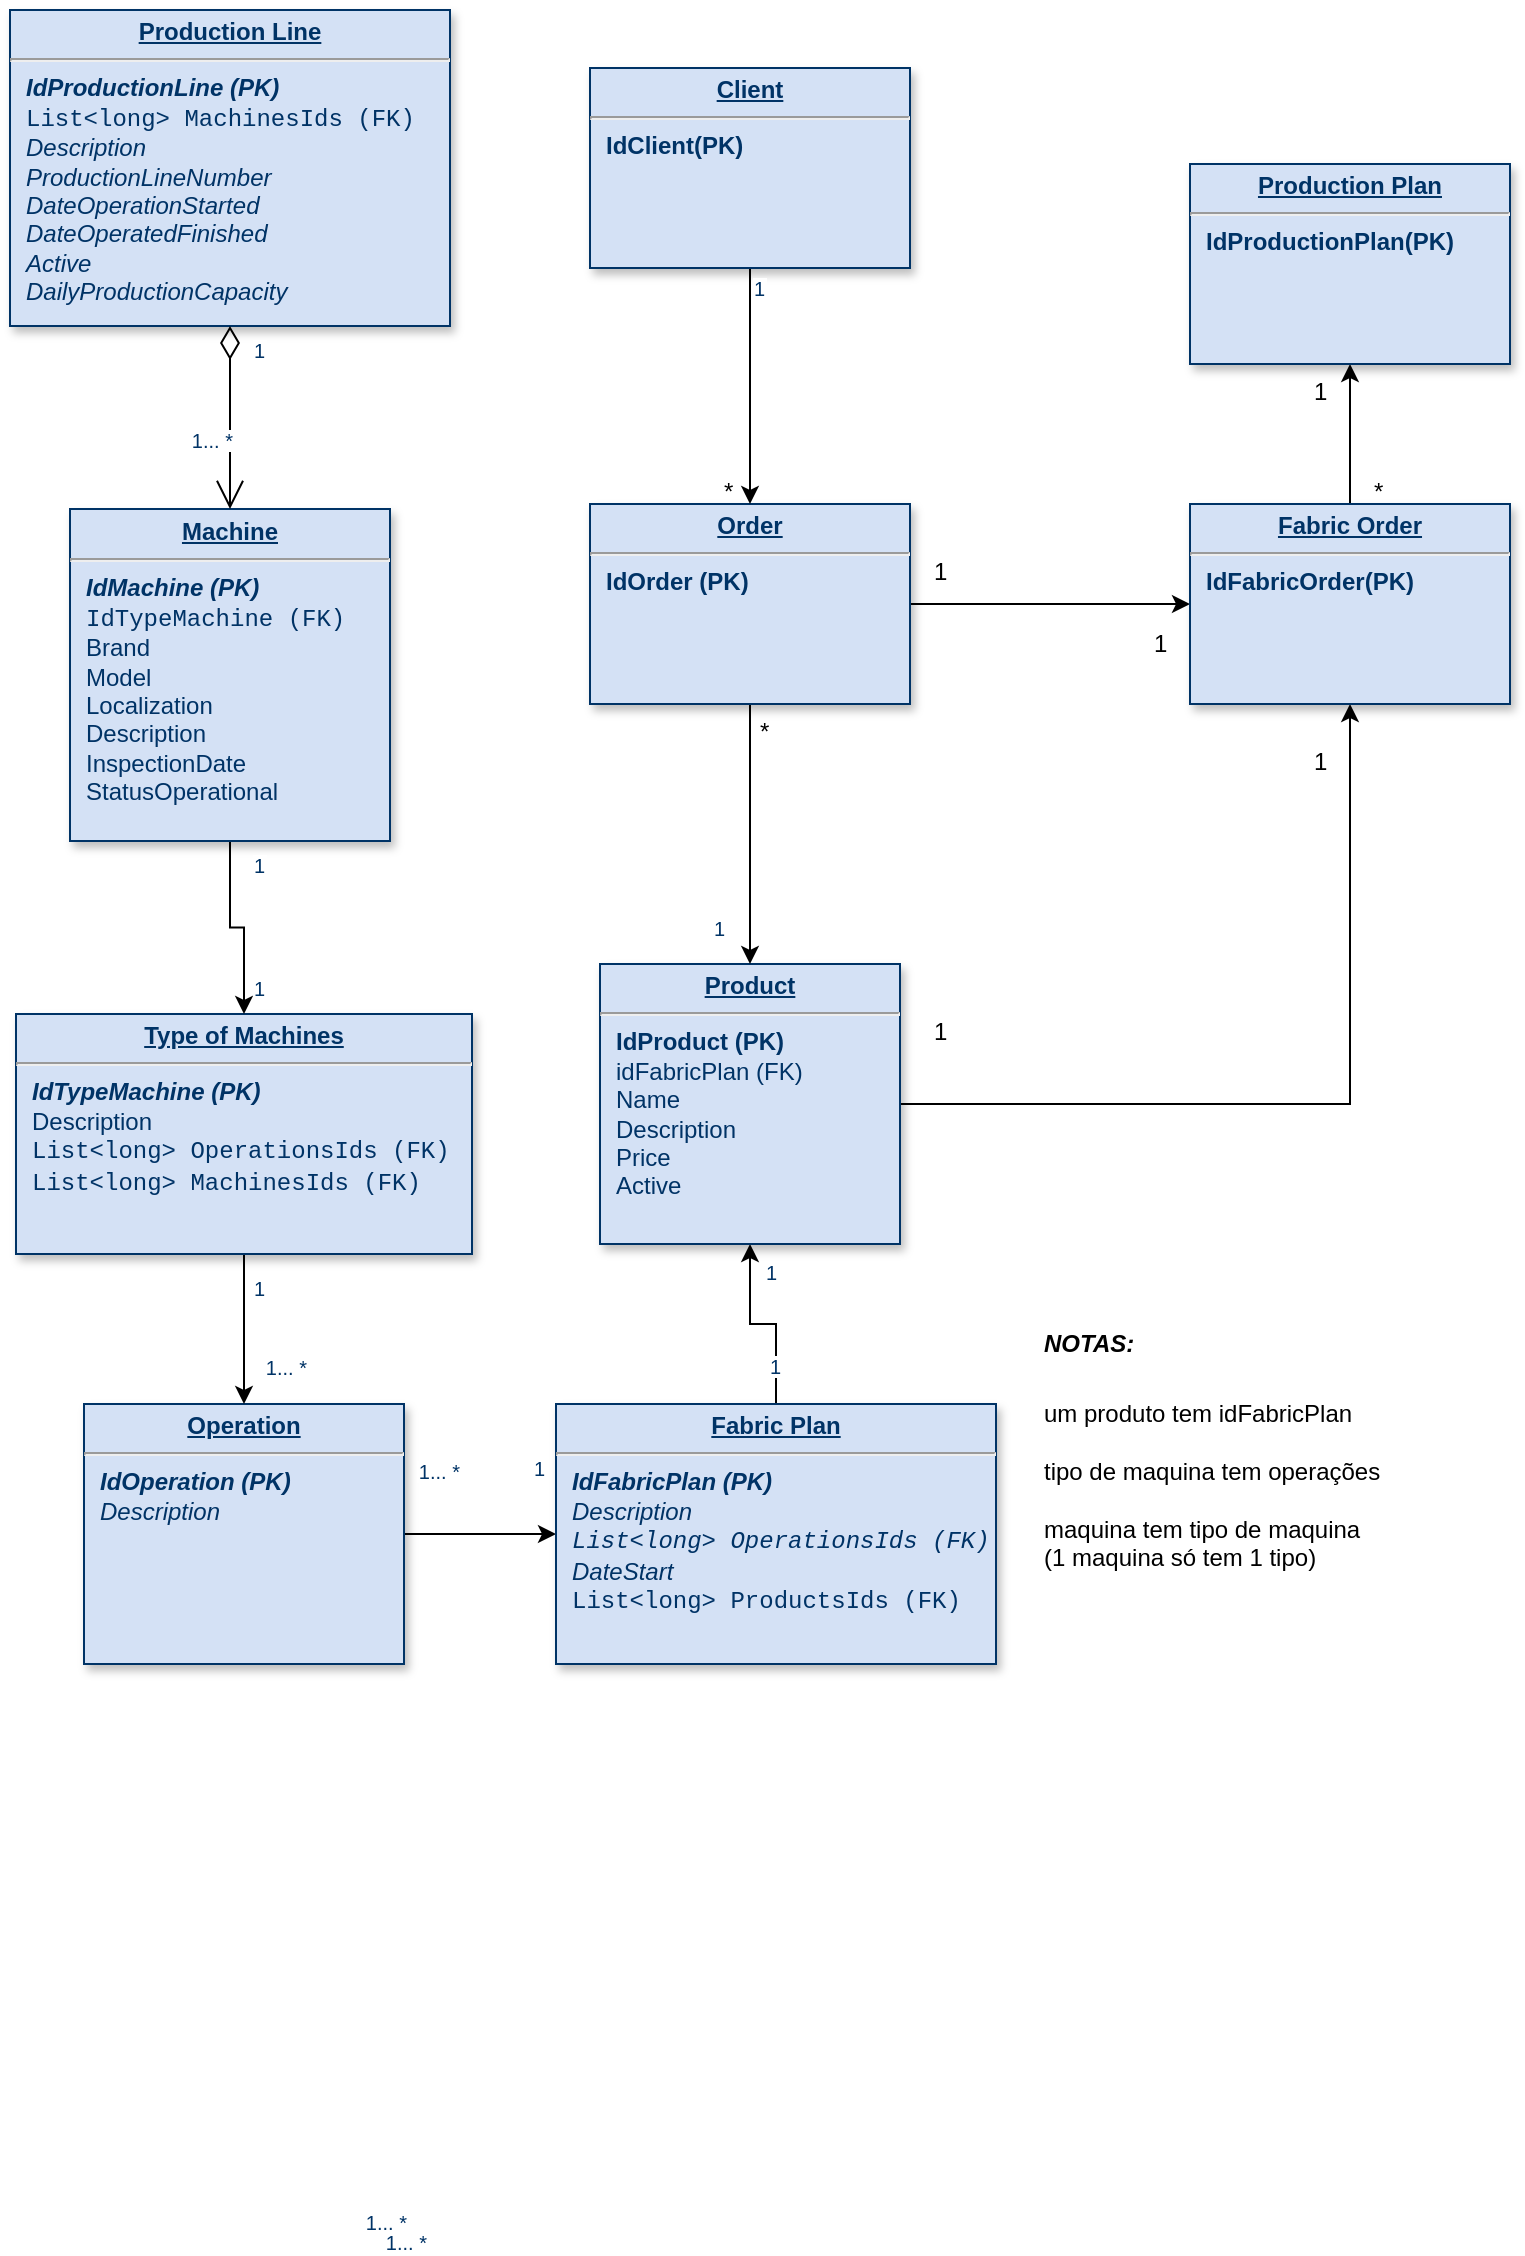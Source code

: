 <mxfile version="12.2.3" type="device" pages="1"><diagram name="Page-1" id="efa7a0a1-bf9b-a30e-e6df-94a7791c09e9"><mxGraphModel dx="1440" dy="604" grid="1" gridSize="10" guides="1" tooltips="1" connect="1" arrows="1" fold="1" page="1" pageScale="1" pageWidth="826" pageHeight="1169" background="#ffffff" math="0" shadow="0"><root><mxCell id="0"/><mxCell id="1" parent="0"/><mxCell id="8j8uPJQYbjqGZ4pbmdRs-105" style="edgeStyle=orthogonalEdgeStyle;rounded=0;orthogonalLoop=1;jettySize=auto;html=1;" parent="1" source="19" target="23" edge="1"><mxGeometry relative="1" as="geometry"/></mxCell><mxCell id="19" value="&lt;p style=&quot;margin: 0px ; margin-top: 4px ; text-align: center ; text-decoration: underline&quot;&gt;&lt;strong&gt;Operation&lt;/strong&gt;&lt;/p&gt;&lt;hr&gt;&lt;p style=&quot;margin: 0px ; margin-left: 8px&quot;&gt;&lt;b&gt;&lt;i&gt;IdOperation (PK)&lt;/i&gt;&lt;/b&gt;&lt;/p&gt;&lt;p style=&quot;margin: 0px 0px 0px 8px&quot;&gt;&lt;i&gt;Description&lt;/i&gt;&lt;/p&gt;" style="verticalAlign=top;align=left;overflow=fill;fontSize=12;fontFamily=Helvetica;html=1;strokeColor=#003366;shadow=1;fillColor=#D4E1F5;fontColor=#003366" parent="1" vertex="1"><mxGeometry x="47" y="720" width="160" height="130" as="geometry"/></mxCell><mxCell id="8j8uPJQYbjqGZ4pbmdRs-104" style="edgeStyle=orthogonalEdgeStyle;rounded=0;orthogonalLoop=1;jettySize=auto;html=1;" parent="1" source="20" target="19" edge="1"><mxGeometry relative="1" as="geometry"/></mxCell><mxCell id="20" value="&lt;p style=&quot;margin: 0px ; margin-top: 4px ; text-align: center ; text-decoration: underline&quot;&gt;&lt;strong&gt;Type of Machines&lt;/strong&gt;&lt;/p&gt;&lt;hr&gt;&lt;p style=&quot;margin: 0px ; margin-left: 8px&quot;&gt;&lt;b&gt;&lt;i&gt;IdTypeMachine (PK)&lt;/i&gt;&lt;/b&gt;&lt;/p&gt;&lt;p style=&quot;margin: 0px ; margin-left: 8px&quot;&gt;Description&lt;/p&gt;&lt;p style=&quot;margin: 0px ; margin-left: 8px&quot;&gt;&lt;font face=&quot;Courier New&quot;&gt;List&amp;lt;long&amp;gt; OperationsIds (FK)&lt;/font&gt;&lt;/p&gt;&lt;p style=&quot;margin: 0px ; margin-left: 8px&quot;&gt;&lt;font face=&quot;Courier New&quot;&gt;List&amp;lt;long&amp;gt; MachinesIds (FK)&lt;/font&gt;&lt;br&gt;&lt;/p&gt;&lt;p style=&quot;margin: 0px ; margin-left: 8px&quot;&gt;&lt;br&gt;&lt;/p&gt;" style="verticalAlign=top;align=left;overflow=fill;fontSize=12;fontFamily=Helvetica;html=1;strokeColor=#003366;shadow=1;fillColor=#D4E1F5;fontColor=#003366" parent="1" vertex="1"><mxGeometry x="13" y="525" width="228" height="120" as="geometry"/></mxCell><mxCell id="8j8uPJQYbjqGZ4pbmdRs-118" style="edgeStyle=orthogonalEdgeStyle;rounded=0;orthogonalLoop=1;jettySize=auto;html=1;" parent="1" source="21" target="20" edge="1"><mxGeometry relative="1" as="geometry"/></mxCell><mxCell id="21" value="&lt;p style=&quot;margin: 0px ; margin-top: 4px ; text-align: center ; text-decoration: underline&quot;&gt;&lt;strong&gt;Machine&lt;/strong&gt;&lt;/p&gt;&lt;hr&gt;&lt;p style=&quot;margin: 0px ; margin-left: 8px&quot;&gt;&lt;b&gt;&lt;i&gt;IdMachine (PK)&lt;/i&gt;&lt;/b&gt;&lt;/p&gt;&lt;p style=&quot;margin: 0px ; margin-left: 8px&quot;&gt;&lt;font face=&quot;Courier New&quot;&gt;IdTypeMachine (FK)&lt;/font&gt;&lt;/p&gt;&lt;p style=&quot;margin: 0px ; margin-left: 8px&quot;&gt;Brand&lt;/p&gt;&lt;p style=&quot;margin: 0px ; margin-left: 8px&quot;&gt;Model&lt;/p&gt;&lt;p style=&quot;margin: 0px ; margin-left: 8px&quot;&gt;Localization&lt;/p&gt;&lt;p style=&quot;margin: 0px ; margin-left: 8px&quot;&gt;Description&lt;/p&gt;&lt;p style=&quot;margin: 0px ; margin-left: 8px&quot;&gt;InspectionDate&lt;/p&gt;&lt;p style=&quot;margin: 0px ; margin-left: 8px&quot;&gt;StatusOperational&lt;/p&gt;" style="verticalAlign=top;align=left;overflow=fill;fontSize=12;fontFamily=Helvetica;html=1;strokeColor=#003366;shadow=1;fillColor=#D4E1F5;fontColor=#003366" parent="1" vertex="1"><mxGeometry x="40" y="272.5" width="160" height="166" as="geometry"/></mxCell><mxCell id="8j8uPJQYbjqGZ4pbmdRs-106" style="edgeStyle=orthogonalEdgeStyle;rounded=0;orthogonalLoop=1;jettySize=auto;html=1;entryX=0.5;entryY=1;entryDx=0;entryDy=0;" parent="1" source="23" target="29" edge="1"><mxGeometry relative="1" as="geometry"/></mxCell><mxCell id="23" value="&lt;p style=&quot;margin: 0px ; margin-top: 4px ; text-align: center ; text-decoration: underline&quot;&gt;&lt;strong&gt;Fabric Plan&lt;/strong&gt;&lt;/p&gt;&lt;hr&gt;&lt;p style=&quot;margin: 0px ; margin-left: 8px&quot;&gt;&lt;b&gt;&lt;i&gt;IdFabricPlan (PK)&lt;/i&gt;&lt;/b&gt;&lt;/p&gt;&lt;p style=&quot;margin: 0px ; margin-left: 8px&quot;&gt;&lt;i&gt;Description&lt;/i&gt;&lt;/p&gt;&lt;p style=&quot;margin: 0px ; margin-left: 8px&quot;&gt;&lt;i&gt;&lt;font face=&quot;Courier New&quot;&gt;List&amp;lt;long&amp;gt; OperationsIds (FK)&lt;/font&gt;&lt;/i&gt;&lt;/p&gt;&lt;p style=&quot;margin: 0px ; margin-left: 8px&quot;&gt;&lt;/p&gt;&lt;p style=&quot;margin: 0px ; margin-left: 8px&quot;&gt;&lt;i&gt;DateStart&lt;/i&gt;&lt;/p&gt;&lt;p style=&quot;margin: 0px ; margin-left: 8px&quot;&gt;&lt;font face=&quot;Courier New&quot;&gt;List&amp;lt;long&amp;gt; ProductsIds (FK)&lt;/font&gt;&lt;i&gt;&lt;br&gt;&lt;/i&gt;&lt;/p&gt;" style="verticalAlign=top;align=left;overflow=fill;fontSize=12;fontFamily=Helvetica;html=1;strokeColor=#003366;shadow=1;fillColor=#D4E1F5;fontColor=#003366" parent="1" vertex="1"><mxGeometry x="283" y="720" width="220" height="130" as="geometry"/></mxCell><mxCell id="25" value="&lt;p style=&quot;margin: 0px ; margin-top: 4px ; text-align: center ; text-decoration: underline&quot;&gt;&lt;strong&gt;Production Line&lt;/strong&gt;&lt;/p&gt;&lt;hr&gt;&lt;p style=&quot;margin: 0px ; margin-left: 8px&quot;&gt;&lt;b&gt;&lt;i&gt;IdProductionLine (PK)&lt;/i&gt;&lt;/b&gt;&lt;/p&gt;&lt;p style=&quot;margin: 0px ; margin-left: 8px&quot;&gt;&lt;span style=&quot;font-family: &amp;#34;courier new&amp;#34;&quot;&gt;List&amp;lt;long&amp;gt; MachinesIds (FK)&lt;/span&gt;&lt;b&gt;&lt;i&gt;&lt;br&gt;&lt;/i&gt;&lt;/b&gt;&lt;/p&gt;&lt;p style=&quot;margin: 0px ; margin-left: 8px&quot;&gt;&lt;i&gt;Description&lt;/i&gt;&lt;/p&gt;&lt;p style=&quot;margin: 0px ; margin-left: 8px&quot;&gt;&lt;i&gt;ProductionLineNumber&lt;/i&gt;&lt;/p&gt;&lt;p style=&quot;margin: 0px ; margin-left: 8px&quot;&gt;&lt;i&gt;DateOperationStarted&lt;/i&gt;&lt;/p&gt;&lt;p style=&quot;margin: 0px ; margin-left: 8px&quot;&gt;&lt;i&gt;DateOperatedFinished&lt;/i&gt;&lt;/p&gt;&lt;p style=&quot;margin: 0px ; margin-left: 8px&quot;&gt;&lt;i&gt;Active&lt;/i&gt;&lt;/p&gt;&lt;p style=&quot;margin: 0px ; margin-left: 8px&quot;&gt;&lt;i&gt;&lt;/i&gt;&lt;/p&gt;&lt;p style=&quot;margin: 0px ; margin-left: 8px&quot;&gt;&lt;i&gt;DailyProductionCapacity&lt;/i&gt;&lt;/p&gt;" style="verticalAlign=top;align=left;overflow=fill;fontSize=12;fontFamily=Helvetica;html=1;strokeColor=#003366;shadow=1;fillColor=#D4E1F5;fontColor=#003366" parent="1" vertex="1"><mxGeometry x="10" y="23" width="220" height="158" as="geometry"/></mxCell><mxCell id="8j8uPJQYbjqGZ4pbmdRs-113" style="edgeStyle=orthogonalEdgeStyle;rounded=0;orthogonalLoop=1;jettySize=auto;html=1;entryX=0.5;entryY=1;entryDx=0;entryDy=0;" parent="1" source="29" target="8j8uPJQYbjqGZ4pbmdRs-111" edge="1"><mxGeometry relative="1" as="geometry"/></mxCell><mxCell id="29" value="&lt;p style=&quot;margin: 0px ; margin-top: 4px ; text-align: center ; text-decoration: underline&quot;&gt;&lt;strong&gt;Product&lt;/strong&gt;&lt;/p&gt;&lt;hr&gt;&lt;p style=&quot;margin: 0px ; margin-left: 8px&quot;&gt;&lt;b&gt;IdProduct (PK)&lt;/b&gt;&lt;/p&gt;&lt;p style=&quot;margin: 0px ; margin-left: 8px&quot;&gt;idFabricPlan (FK)&lt;/p&gt;&lt;p style=&quot;margin: 0px ; margin-left: 8px&quot;&gt;Name&lt;/p&gt;&lt;p style=&quot;margin: 0px ; margin-left: 8px&quot;&gt;Description&lt;/p&gt;&lt;p style=&quot;margin: 0px ; margin-left: 8px&quot;&gt;Price&lt;/p&gt;&lt;p style=&quot;margin: 0px ; margin-left: 8px&quot;&gt;Active&lt;/p&gt;&lt;p style=&quot;margin: 0px ; margin-left: 8px&quot;&gt;&lt;b&gt;&lt;br&gt;&lt;/b&gt;&lt;/p&gt;" style="verticalAlign=top;align=left;overflow=fill;fontSize=12;fontFamily=Helvetica;html=1;strokeColor=#003366;shadow=1;fillColor=#D4E1F5;fontColor=#003366" parent="1" vertex="1"><mxGeometry x="305" y="500" width="150" height="140" as="geometry"/></mxCell><mxCell id="90" value="" style="endArrow=open;endSize=12;startArrow=diamondThin;startSize=14;startFill=0;edgeStyle=orthogonalEdgeStyle" parent="1" source="25" target="21" edge="1"><mxGeometry x="620" y="340" as="geometry"><mxPoint x="620" y="340" as="sourcePoint"/><mxPoint x="780" y="340" as="targetPoint"/></mxGeometry></mxCell><mxCell id="91" value="1" style="resizable=0;align=left;verticalAlign=top;labelBackgroundColor=#ffffff;fontSize=10;strokeColor=#003366;shadow=1;fillColor=#D4E1F5;fontColor=#003366" parent="90" connectable="0" vertex="1"><mxGeometry x="-1" relative="1" as="geometry"><mxPoint x="10" as="offset"/></mxGeometry></mxCell><mxCell id="92" value="1... *" style="resizable=0;align=right;verticalAlign=top;labelBackgroundColor=#ffffff;fontSize=10;strokeColor=#003366;shadow=1;fillColor=#D4E1F5;fontColor=#003366" parent="90" connectable="0" vertex="1"><mxGeometry x="1" relative="1" as="geometry"><mxPoint x="40" y="417.0" as="offset"/></mxGeometry></mxCell><mxCell id="8j8uPJQYbjqGZ4pbmdRs-110" style="edgeStyle=orthogonalEdgeStyle;rounded=0;orthogonalLoop=1;jettySize=auto;html=1;" parent="1" source="8j8uPJQYbjqGZ4pbmdRs-107" target="29" edge="1"><mxGeometry relative="1" as="geometry"/></mxCell><mxCell id="8j8uPJQYbjqGZ4pbmdRs-115" style="edgeStyle=orthogonalEdgeStyle;rounded=0;orthogonalLoop=1;jettySize=auto;html=1;entryX=0;entryY=0.5;entryDx=0;entryDy=0;" parent="1" source="8j8uPJQYbjqGZ4pbmdRs-107" target="8j8uPJQYbjqGZ4pbmdRs-111" edge="1"><mxGeometry relative="1" as="geometry"/></mxCell><mxCell id="8j8uPJQYbjqGZ4pbmdRs-107" value="&lt;p style=&quot;margin: 0px ; margin-top: 4px ; text-align: center ; text-decoration: underline&quot;&gt;&lt;strong&gt;Order&lt;/strong&gt;&lt;/p&gt;&lt;hr&gt;&lt;p style=&quot;margin: 0px ; margin-left: 8px&quot;&gt;&lt;b&gt;IdOrder (PK)&lt;/b&gt;&lt;/p&gt;&lt;p style=&quot;margin: 0px ; margin-left: 8px&quot;&gt;&lt;b&gt;&lt;br&gt;&lt;/b&gt;&lt;/p&gt;" style="verticalAlign=top;align=left;overflow=fill;fontSize=12;fontFamily=Helvetica;html=1;strokeColor=#003366;shadow=1;fillColor=#D4E1F5;fontColor=#003366" parent="1" vertex="1"><mxGeometry x="300" y="270" width="160" height="100" as="geometry"/></mxCell><mxCell id="8j8uPJQYbjqGZ4pbmdRs-109" style="edgeStyle=orthogonalEdgeStyle;rounded=0;orthogonalLoop=1;jettySize=auto;html=1;" parent="1" source="8j8uPJQYbjqGZ4pbmdRs-108" target="8j8uPJQYbjqGZ4pbmdRs-107" edge="1"><mxGeometry relative="1" as="geometry"/></mxCell><mxCell id="8j8uPJQYbjqGZ4pbmdRs-108" value="&lt;p style=&quot;margin: 0px ; margin-top: 4px ; text-align: center ; text-decoration: underline&quot;&gt;&lt;strong&gt;Client&lt;/strong&gt;&lt;/p&gt;&lt;hr&gt;&lt;p style=&quot;margin: 0px ; margin-left: 8px&quot;&gt;&lt;b&gt;IdClient(PK)&lt;/b&gt;&lt;/p&gt;" style="verticalAlign=top;align=left;overflow=fill;fontSize=12;fontFamily=Helvetica;html=1;strokeColor=#003366;shadow=1;fillColor=#D4E1F5;fontColor=#003366" parent="1" vertex="1"><mxGeometry x="300" y="52" width="160" height="100" as="geometry"/></mxCell><mxCell id="8j8uPJQYbjqGZ4pbmdRs-116" style="edgeStyle=orthogonalEdgeStyle;rounded=0;orthogonalLoop=1;jettySize=auto;html=1;" parent="1" source="8j8uPJQYbjqGZ4pbmdRs-111" target="8j8uPJQYbjqGZ4pbmdRs-112" edge="1"><mxGeometry relative="1" as="geometry"/></mxCell><mxCell id="8j8uPJQYbjqGZ4pbmdRs-111" value="&lt;p style=&quot;margin: 0px ; margin-top: 4px ; text-align: center ; text-decoration: underline&quot;&gt;&lt;strong&gt;Fabric Order&lt;br&gt;&lt;/strong&gt;&lt;/p&gt;&lt;hr&gt;&lt;p style=&quot;margin: 0px ; margin-left: 8px&quot;&gt;&lt;b&gt;IdFabricOrder(PK)&lt;/b&gt;&lt;/p&gt;" style="verticalAlign=top;align=left;overflow=fill;fontSize=12;fontFamily=Helvetica;html=1;strokeColor=#003366;shadow=1;fillColor=#D4E1F5;fontColor=#003366" parent="1" vertex="1"><mxGeometry x="600" y="270" width="160" height="100" as="geometry"/></mxCell><mxCell id="8j8uPJQYbjqGZ4pbmdRs-112" value="&lt;p style=&quot;margin: 0px ; margin-top: 4px ; text-align: center ; text-decoration: underline&quot;&gt;&lt;strong&gt;Production Plan&lt;br&gt;&lt;/strong&gt;&lt;/p&gt;&lt;hr&gt;&lt;p style=&quot;margin: 0px ; margin-left: 8px&quot;&gt;&lt;b&gt;IdProductionPlan(PK)&lt;/b&gt;&lt;/p&gt;" style="verticalAlign=top;align=left;overflow=fill;fontSize=12;fontFamily=Helvetica;html=1;strokeColor=#003366;shadow=1;fillColor=#D4E1F5;fontColor=#003366" parent="1" vertex="1"><mxGeometry x="600" y="100" width="160" height="100" as="geometry"/></mxCell><mxCell id="8j8uPJQYbjqGZ4pbmdRs-117" value="1" style="resizable=0;align=left;verticalAlign=top;labelBackgroundColor=#ffffff;fontSize=10;strokeColor=#003366;shadow=1;fillColor=#D4E1F5;fontColor=#003366" parent="1" connectable="0" vertex="1"><mxGeometry x="120" y="500" as="geometry"><mxPoint x="10" as="offset"/></mxGeometry></mxCell><mxCell id="8j8uPJQYbjqGZ4pbmdRs-120" value="1" style="resizable=0;align=left;verticalAlign=top;labelBackgroundColor=#ffffff;fontSize=10;strokeColor=#003366;shadow=1;fillColor=#D4E1F5;fontColor=#003366" parent="1" connectable="0" vertex="1"><mxGeometry x="120" y="438.5" as="geometry"><mxPoint x="10" as="offset"/></mxGeometry></mxCell><mxCell id="8j8uPJQYbjqGZ4pbmdRs-121" value="1" style="resizable=0;align=left;verticalAlign=top;labelBackgroundColor=#ffffff;fontSize=10;strokeColor=#003366;shadow=1;fillColor=#D4E1F5;fontColor=#003366" parent="1" connectable="0" vertex="1"><mxGeometry x="120" y="650" as="geometry"><mxPoint x="10" as="offset"/></mxGeometry></mxCell><mxCell id="8j8uPJQYbjqGZ4pbmdRs-122" value="1... *" style="resizable=0;align=right;verticalAlign=top;labelBackgroundColor=#ffffff;fontSize=10;strokeColor=#003366;shadow=1;fillColor=#D4E1F5;fontColor=#003366" parent="1" connectable="0" vertex="1"><mxGeometry x="126.5" y="254.5" as="geometry"><mxPoint x="-3.5" y="-28.5" as="offset"/></mxGeometry></mxCell><mxCell id="8j8uPJQYbjqGZ4pbmdRs-123" value="1... *" style="resizable=0;align=right;verticalAlign=top;labelBackgroundColor=#ffffff;fontSize=10;strokeColor=#003366;shadow=1;fillColor=#D4E1F5;fontColor=#003366" parent="1" connectable="0" vertex="1"><mxGeometry x="170" y="700.0" as="geometry"><mxPoint x="40" y="417.0" as="offset"/></mxGeometry></mxCell><mxCell id="8j8uPJQYbjqGZ4pbmdRs-124" value="1... *" style="resizable=0;align=right;verticalAlign=top;labelBackgroundColor=#ffffff;fontSize=10;strokeColor=#003366;shadow=1;fillColor=#D4E1F5;fontColor=#003366" parent="1" connectable="0" vertex="1"><mxGeometry x="170" y="700.0" as="geometry"><mxPoint x="40" y="417.0" as="offset"/></mxGeometry></mxCell><mxCell id="8j8uPJQYbjqGZ4pbmdRs-125" value="1... *" style="resizable=0;align=right;verticalAlign=top;labelBackgroundColor=#ffffff;fontSize=10;strokeColor=#003366;shadow=1;fillColor=#D4E1F5;fontColor=#003366" parent="1" connectable="0" vertex="1"><mxGeometry x="180" y="710.0" as="geometry"><mxPoint x="40" y="417.0" as="offset"/></mxGeometry></mxCell><mxCell id="8j8uPJQYbjqGZ4pbmdRs-126" value="1... *" style="resizable=0;align=right;verticalAlign=top;labelBackgroundColor=#ffffff;fontSize=10;strokeColor=#003366;shadow=1;fillColor=#D4E1F5;fontColor=#003366" parent="1" connectable="0" vertex="1"><mxGeometry x="240" y="770.0" as="geometry"><mxPoint x="-3.5" y="-28.5" as="offset"/></mxGeometry></mxCell><mxCell id="8j8uPJQYbjqGZ4pbmdRs-127" value="1" style="resizable=0;align=left;verticalAlign=top;labelBackgroundColor=#ffffff;fontSize=10;strokeColor=#003366;shadow=1;fillColor=#D4E1F5;fontColor=#003366" parent="1" connectable="0" vertex="1"><mxGeometry x="260" y="740" as="geometry"><mxPoint x="10" as="offset"/></mxGeometry></mxCell><mxCell id="8j8uPJQYbjqGZ4pbmdRs-128" value="1" style="resizable=0;align=left;verticalAlign=top;labelBackgroundColor=#ffffff;fontSize=10;strokeColor=#003366;shadow=1;fillColor=#D4E1F5;fontColor=#003366" parent="1" connectable="0" vertex="1"><mxGeometry x="240" y="750" as="geometry"><mxPoint x="148" y="-61" as="offset"/></mxGeometry></mxCell><mxCell id="8j8uPJQYbjqGZ4pbmdRs-129" value="1" style="resizable=0;align=left;verticalAlign=top;labelBackgroundColor=#ffffff;fontSize=10;strokeColor=#003366;shadow=1;fillColor=#D4E1F5;fontColor=#003366" parent="1" connectable="0" vertex="1"><mxGeometry x="300" y="780" as="geometry"><mxPoint x="86" y="-138" as="offset"/></mxGeometry></mxCell><mxCell id="8j8uPJQYbjqGZ4pbmdRs-130" value="" style="resizable=0;align=left;verticalAlign=top;labelBackgroundColor=#ffffff;fontSize=10;strokeColor=#003366;shadow=1;fillColor=#D4E1F5;fontColor=#003366" parent="1" connectable="0" vertex="1"><mxGeometry x="280" y="750" as="geometry"><mxPoint x="56" y="-424" as="offset"/></mxGeometry></mxCell><mxCell id="8j8uPJQYbjqGZ4pbmdRs-131" value="1" style="resizable=0;align=left;verticalAlign=top;labelBackgroundColor=#ffffff;fontSize=10;strokeColor=#003366;shadow=1;fillColor=#D4E1F5;fontColor=#003366" parent="1" connectable="0" vertex="1"><mxGeometry x="350" y="470" as="geometry"><mxPoint x="10" as="offset"/></mxGeometry></mxCell><mxCell id="8j8uPJQYbjqGZ4pbmdRs-132" value="*" style="text;html=1;" parent="1" vertex="1"><mxGeometry x="383" y="370" width="30" height="30" as="geometry"/></mxCell><mxCell id="8j8uPJQYbjqGZ4pbmdRs-133" value="*" style="text;html=1;" parent="1" vertex="1"><mxGeometry x="365" y="250" width="30" height="30" as="geometry"/></mxCell><mxCell id="8j8uPJQYbjqGZ4pbmdRs-137" value="1" style="resizable=0;align=left;verticalAlign=top;labelBackgroundColor=#ffffff;fontSize=10;strokeColor=#003366;shadow=1;fillColor=#D4E1F5;fontColor=#003366" parent="1" connectable="0" vertex="1"><mxGeometry x="370" y="150" as="geometry"><mxPoint x="10" as="offset"/></mxGeometry></mxCell><mxCell id="8j8uPJQYbjqGZ4pbmdRs-138" value="1" style="text;html=1;" parent="1" vertex="1"><mxGeometry x="470" y="520" width="30" height="30" as="geometry"/></mxCell><mxCell id="8j8uPJQYbjqGZ4pbmdRs-139" value="1" style="text;html=1;" parent="1" vertex="1"><mxGeometry x="660" y="385" width="30" height="30" as="geometry"/></mxCell><mxCell id="8j8uPJQYbjqGZ4pbmdRs-140" value="1" style="text;html=1;" parent="1" vertex="1"><mxGeometry x="470" y="290" width="30" height="30" as="geometry"/></mxCell><mxCell id="8j8uPJQYbjqGZ4pbmdRs-141" value="1" style="text;html=1;" parent="1" vertex="1"><mxGeometry x="580" y="325.5" width="30" height="30" as="geometry"/></mxCell><mxCell id="8j8uPJQYbjqGZ4pbmdRs-142" value="1" style="text;html=1;" parent="1" vertex="1"><mxGeometry x="660" y="200" width="30" height="30" as="geometry"/></mxCell><mxCell id="8j8uPJQYbjqGZ4pbmdRs-143" value="*" style="text;html=1;" parent="1" vertex="1"><mxGeometry x="690" y="250" width="30" height="30" as="geometry"/></mxCell><mxCell id="hhZRXwAg-HAg5iXCVj07-92" value="&lt;div&gt;um produto tem idFabricPlan&lt;/div&gt;&lt;div&gt;&lt;br&gt;&lt;/div&gt;&lt;div&gt;tipo de maquina tem operações&lt;/div&gt;&lt;div&gt;&lt;br&gt;&lt;/div&gt;&lt;div&gt;maquina tem tipo de maquina&amp;nbsp;&lt;/div&gt;&lt;div&gt;(1 maquina só tem 1 tipo)&lt;/div&gt;" style="text;html=1;resizable=0;points=[];autosize=1;align=left;verticalAlign=top;spacingTop=-4;" vertex="1" parent="1"><mxGeometry x="525" y="715" width="180" height="90" as="geometry"/></mxCell><mxCell id="hhZRXwAg-HAg5iXCVj07-93" value="&lt;b&gt;&lt;i&gt;NOTAS:&lt;/i&gt;&lt;/b&gt;" style="text;html=1;resizable=0;points=[];autosize=1;align=left;verticalAlign=top;spacingTop=-4;" vertex="1" parent="1"><mxGeometry x="525" y="680" width="60" height="20" as="geometry"/></mxCell></root></mxGraphModel></diagram></mxfile>